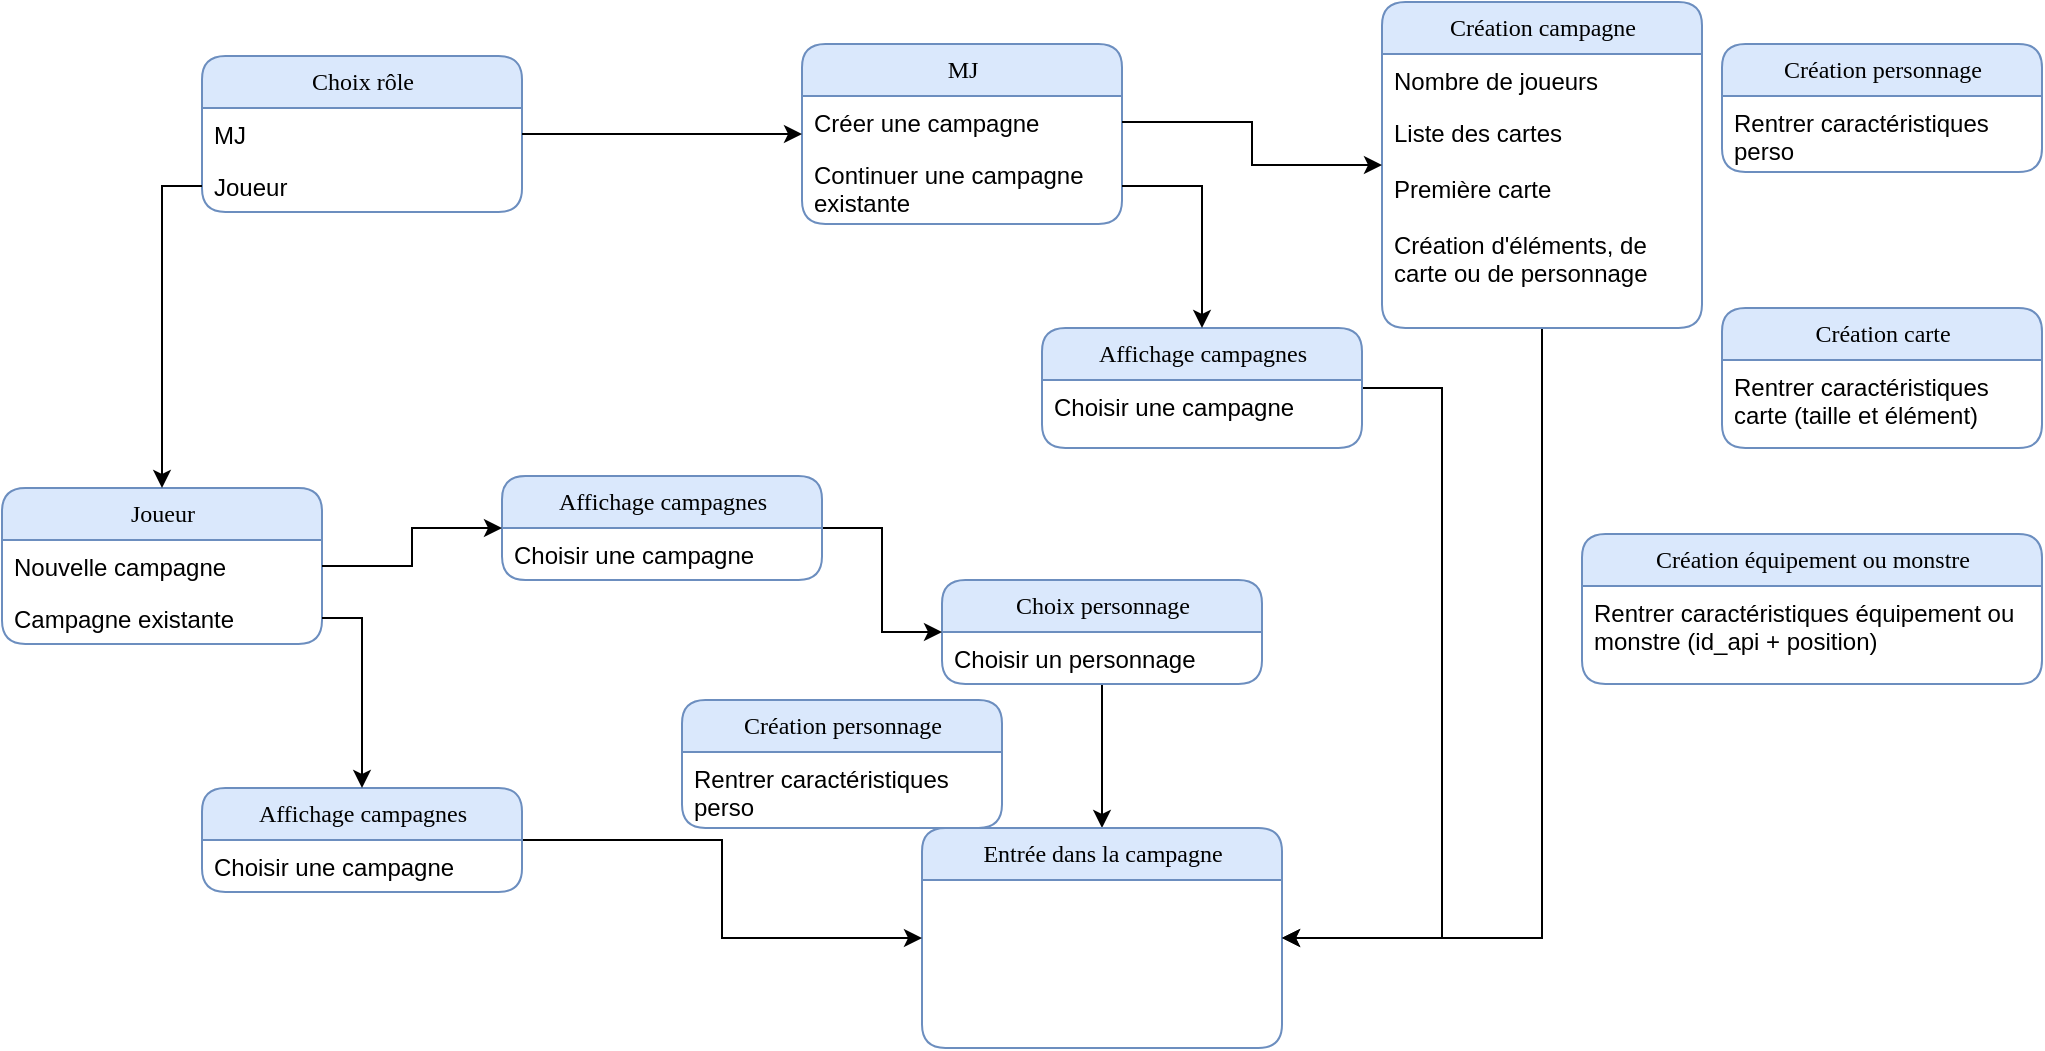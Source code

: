 <mxfile version="15.6.5" type="gitlab">
  <diagram name="Page-1" id="5d7acffa-a066-3a61-03fe-96351882024d">
    <mxGraphModel dx="782" dy="392" grid="1" gridSize="10" guides="1" tooltips="1" connect="1" arrows="1" fold="1" page="1" pageScale="1" pageWidth="1100" pageHeight="850" background="#ffffff" math="0" shadow="0">
      <root>
        <mxCell id="0" />
        <mxCell id="1" parent="0" />
        <mxCell id="21ea969265ad0168-6" value="Choix rôle" style="swimlane;html=1;fontStyle=0;childLayout=stackLayout;horizontal=1;startSize=26;fillColor=#dae8fc;horizontalStack=0;resizeParent=1;resizeLast=0;collapsible=1;marginBottom=0;swimlaneFillColor=#ffffff;align=center;rounded=1;shadow=0;comic=0;labelBackgroundColor=none;strokeWidth=1;fontFamily=Verdana;fontSize=12;strokeColor=#6c8ebf;" parent="1" vertex="1">
          <mxGeometry x="160" y="74" width="160" height="78" as="geometry" />
        </mxCell>
        <mxCell id="21ea969265ad0168-7" value="MJ" style="text;html=1;strokeColor=none;fillColor=none;spacingLeft=4;spacingRight=4;whiteSpace=wrap;overflow=hidden;rotatable=0;points=[[0,0.5],[1,0.5]];portConstraint=eastwest;" parent="21ea969265ad0168-6" vertex="1">
          <mxGeometry y="26" width="160" height="26" as="geometry" />
        </mxCell>
        <mxCell id="21ea969265ad0168-9" value="Joueur" style="text;html=1;spacingLeft=4;spacingRight=4;whiteSpace=wrap;overflow=hidden;rotatable=0;points=[[0,0.5],[1,0.5]];portConstraint=eastwest;" parent="21ea969265ad0168-6" vertex="1">
          <mxGeometry y="52" width="160" height="26" as="geometry" />
        </mxCell>
        <mxCell id="21ea969265ad0168-10" value="MJ" style="swimlane;html=1;fontStyle=0;childLayout=stackLayout;horizontal=1;startSize=26;fillColor=#dae8fc;horizontalStack=0;resizeParent=1;resizeLast=0;collapsible=1;marginBottom=0;swimlaneFillColor=#ffffff;align=center;rounded=1;shadow=0;comic=0;labelBackgroundColor=none;strokeWidth=1;fontFamily=Verdana;fontSize=12;strokeColor=#6c8ebf;" parent="1" vertex="1">
          <mxGeometry x="460" y="68" width="160" height="90" as="geometry" />
        </mxCell>
        <mxCell id="21ea969265ad0168-11" value="Créer une campagne" style="text;html=1;strokeColor=none;fillColor=none;spacingLeft=4;spacingRight=4;whiteSpace=wrap;overflow=hidden;rotatable=0;points=[[0,0.5],[1,0.5]];portConstraint=eastwest;" parent="21ea969265ad0168-10" vertex="1">
          <mxGeometry y="26" width="160" height="26" as="geometry" />
        </mxCell>
        <mxCell id="21ea969265ad0168-12" value="Continuer une campagne existante" style="text;html=1;strokeColor=none;fillColor=none;spacingLeft=4;spacingRight=4;whiteSpace=wrap;overflow=hidden;rotatable=0;points=[[0,0.5],[1,0.5]];portConstraint=eastwest;" parent="21ea969265ad0168-10" vertex="1">
          <mxGeometry y="52" width="160" height="38" as="geometry" />
        </mxCell>
        <mxCell id="21ea969265ad0168-14" value="Joueur" style="swimlane;html=1;fontStyle=0;childLayout=stackLayout;horizontal=1;startSize=26;fillColor=#dae8fc;horizontalStack=0;resizeParent=1;resizeLast=0;collapsible=1;marginBottom=0;swimlaneFillColor=#ffffff;align=center;rounded=1;shadow=0;comic=0;labelBackgroundColor=none;strokeWidth=1;fontFamily=Verdana;fontSize=12;strokeColor=#6c8ebf;" parent="1" vertex="1">
          <mxGeometry x="60" y="290" width="160" height="78" as="geometry" />
        </mxCell>
        <mxCell id="21ea969265ad0168-15" value="Nouvelle campagne" style="text;html=1;strokeColor=none;fillColor=none;spacingLeft=4;spacingRight=4;whiteSpace=wrap;overflow=hidden;rotatable=0;points=[[0,0.5],[1,0.5]];portConstraint=eastwest;" parent="21ea969265ad0168-14" vertex="1">
          <mxGeometry y="26" width="160" height="26" as="geometry" />
        </mxCell>
        <mxCell id="21ea969265ad0168-16" value="Campagne existante" style="text;html=1;strokeColor=none;fillColor=none;spacingLeft=4;spacingRight=4;whiteSpace=wrap;overflow=hidden;rotatable=0;points=[[0,0.5],[1,0.5]];portConstraint=eastwest;" parent="21ea969265ad0168-14" vertex="1">
          <mxGeometry y="52" width="160" height="26" as="geometry" />
        </mxCell>
        <mxCell id="yrdCXXg0NxyEoFfPc_0E-29" style="edgeStyle=orthogonalEdgeStyle;rounded=0;orthogonalLoop=1;jettySize=auto;html=1;" parent="1" source="21ea969265ad0168-18" target="21ea969265ad0168-26" edge="1">
          <mxGeometry relative="1" as="geometry" />
        </mxCell>
        <mxCell id="21ea969265ad0168-18" value="Choix personnage" style="swimlane;html=1;fontStyle=0;childLayout=stackLayout;horizontal=1;startSize=26;fillColor=#dae8fc;horizontalStack=0;resizeParent=1;resizeLast=0;collapsible=1;marginBottom=0;swimlaneFillColor=#ffffff;align=center;rounded=1;shadow=0;comic=0;labelBackgroundColor=none;strokeWidth=1;fontFamily=Verdana;fontSize=12;strokeColor=#6c8ebf;fontColor=default;" parent="1" vertex="1">
          <mxGeometry x="530" y="336" width="160" height="52" as="geometry" />
        </mxCell>
        <mxCell id="21ea969265ad0168-19" value="Choisir un personnage" style="text;html=1;strokeColor=none;fillColor=none;spacingLeft=4;spacingRight=4;whiteSpace=wrap;overflow=hidden;rotatable=0;points=[[0,0.5],[1,0.5]];portConstraint=eastwest;" parent="21ea969265ad0168-18" vertex="1">
          <mxGeometry y="26" width="160" height="26" as="geometry" />
        </mxCell>
        <mxCell id="yrdCXXg0NxyEoFfPc_0E-24" style="edgeStyle=orthogonalEdgeStyle;rounded=0;orthogonalLoop=1;jettySize=auto;html=1;" parent="1" source="21ea969265ad0168-22" target="21ea969265ad0168-18" edge="1">
          <mxGeometry relative="1" as="geometry" />
        </mxCell>
        <mxCell id="21ea969265ad0168-22" value="Affichage campagnes" style="swimlane;html=1;fontStyle=0;childLayout=stackLayout;horizontal=1;startSize=26;fillColor=#dae8fc;horizontalStack=0;resizeParent=1;resizeLast=0;collapsible=1;marginBottom=0;swimlaneFillColor=#ffffff;align=center;rounded=1;shadow=0;comic=0;labelBackgroundColor=none;strokeWidth=1;fontFamily=Verdana;fontSize=12;strokeColor=#6c8ebf;" parent="1" vertex="1">
          <mxGeometry x="310" y="284" width="160" height="52" as="geometry" />
        </mxCell>
        <mxCell id="21ea969265ad0168-23" value="Choisir une campagne" style="text;html=1;strokeColor=none;fillColor=none;spacingLeft=4;spacingRight=4;whiteSpace=wrap;overflow=hidden;rotatable=0;points=[[0,0.5],[1,0.5]];portConstraint=eastwest;" parent="21ea969265ad0168-22" vertex="1">
          <mxGeometry y="26" width="160" height="26" as="geometry" />
        </mxCell>
        <mxCell id="21ea969265ad0168-26" value="Entrée dans la campagne" style="swimlane;html=1;fontStyle=0;childLayout=stackLayout;horizontal=1;startSize=26;fillColor=#dae8fc;horizontalStack=0;resizeParent=1;resizeLast=0;collapsible=1;marginBottom=0;swimlaneFillColor=#ffffff;align=center;rounded=1;shadow=0;comic=0;labelBackgroundColor=none;strokeWidth=1;fontFamily=Verdana;fontSize=12;strokeColor=#6c8ebf;" parent="1" vertex="1">
          <mxGeometry x="520" y="460" width="180" height="110" as="geometry" />
        </mxCell>
        <mxCell id="yrdCXXg0NxyEoFfPc_0E-2" style="edgeStyle=orthogonalEdgeStyle;rounded=0;orthogonalLoop=1;jettySize=auto;html=1;" parent="1" source="21ea969265ad0168-7" target="21ea969265ad0168-10" edge="1">
          <mxGeometry relative="1" as="geometry" />
        </mxCell>
        <mxCell id="yrdCXXg0NxyEoFfPc_0E-3" style="edgeStyle=orthogonalEdgeStyle;rounded=0;orthogonalLoop=1;jettySize=auto;html=1;" parent="1" source="21ea969265ad0168-9" target="21ea969265ad0168-14" edge="1">
          <mxGeometry relative="1" as="geometry" />
        </mxCell>
        <mxCell id="yrdCXXg0NxyEoFfPc_0E-31" style="edgeStyle=orthogonalEdgeStyle;rounded=0;orthogonalLoop=1;jettySize=auto;html=1;strokeColor=default;labelBackgroundColor=default;fontColor=default;" parent="1" source="yrdCXXg0NxyEoFfPc_0E-4" target="21ea969265ad0168-26" edge="1">
          <mxGeometry relative="1" as="geometry">
            <Array as="points">
              <mxPoint x="830" y="515" />
            </Array>
          </mxGeometry>
        </mxCell>
        <mxCell id="yrdCXXg0NxyEoFfPc_0E-4" value="Création campagne" style="swimlane;html=1;fontStyle=0;childLayout=stackLayout;horizontal=1;startSize=26;fillColor=#dae8fc;horizontalStack=0;resizeParent=1;resizeLast=0;collapsible=1;marginBottom=0;swimlaneFillColor=#ffffff;align=center;rounded=1;shadow=0;comic=0;labelBackgroundColor=none;strokeWidth=1;fontFamily=Verdana;fontSize=12;strokeColor=#6c8ebf;fontColor=default;" parent="1" vertex="1">
          <mxGeometry x="750" y="47" width="160" height="163" as="geometry" />
        </mxCell>
        <mxCell id="yrdCXXg0NxyEoFfPc_0E-5" value="Nombre de joueurs" style="text;html=1;strokeColor=none;fillColor=none;spacingLeft=4;spacingRight=4;whiteSpace=wrap;overflow=hidden;rotatable=0;points=[[0,0.5],[1,0.5]];portConstraint=eastwest;" parent="yrdCXXg0NxyEoFfPc_0E-4" vertex="1">
          <mxGeometry y="26" width="160" height="26" as="geometry" />
        </mxCell>
        <mxCell id="yrdCXXg0NxyEoFfPc_0E-6" value="Liste des cartes" style="text;html=1;strokeColor=none;fillColor=none;spacingLeft=4;spacingRight=4;whiteSpace=wrap;overflow=hidden;rotatable=0;points=[[0,0.5],[1,0.5]];portConstraint=eastwest;" parent="yrdCXXg0NxyEoFfPc_0E-4" vertex="1">
          <mxGeometry y="52" width="160" height="28" as="geometry" />
        </mxCell>
        <mxCell id="yrdCXXg0NxyEoFfPc_0E-13" value="Première carte" style="text;html=1;strokeColor=none;fillColor=none;spacingLeft=4;spacingRight=4;whiteSpace=wrap;overflow=hidden;rotatable=0;points=[[0,0.5],[1,0.5]];portConstraint=eastwest;fontColor=default;" parent="yrdCXXg0NxyEoFfPc_0E-4" vertex="1">
          <mxGeometry y="80" width="160" height="28" as="geometry" />
        </mxCell>
        <mxCell id="D6w7WJLcmTbvzYG-Qq9d-1" value="Création d&#39;éléments, de carte ou de personnage" style="text;html=1;strokeColor=none;fillColor=none;spacingLeft=4;spacingRight=4;whiteSpace=wrap;overflow=hidden;rotatable=0;points=[[0,0.5],[1,0.5]];portConstraint=eastwest;" vertex="1" parent="yrdCXXg0NxyEoFfPc_0E-4">
          <mxGeometry y="108" width="160" height="42" as="geometry" />
        </mxCell>
        <mxCell id="yrdCXXg0NxyEoFfPc_0E-32" style="edgeStyle=orthogonalEdgeStyle;rounded=0;orthogonalLoop=1;jettySize=auto;html=1;" parent="1" source="yrdCXXg0NxyEoFfPc_0E-7" target="21ea969265ad0168-26" edge="1">
          <mxGeometry relative="1" as="geometry">
            <Array as="points">
              <mxPoint x="780" y="240" />
              <mxPoint x="780" y="515" />
            </Array>
          </mxGeometry>
        </mxCell>
        <mxCell id="yrdCXXg0NxyEoFfPc_0E-7" value="Affichage campagnes" style="swimlane;html=1;fontStyle=0;childLayout=stackLayout;horizontal=1;startSize=26;fillColor=#dae8fc;horizontalStack=0;resizeParent=1;resizeLast=0;collapsible=1;marginBottom=0;swimlaneFillColor=#ffffff;align=center;rounded=1;shadow=0;comic=0;labelBackgroundColor=none;strokeWidth=1;fontFamily=Verdana;fontSize=12;strokeColor=#6c8ebf;" parent="1" vertex="1">
          <mxGeometry x="580" y="210" width="160" height="60" as="geometry" />
        </mxCell>
        <mxCell id="yrdCXXg0NxyEoFfPc_0E-9" value="Choisir une campagne" style="text;html=1;strokeColor=none;fillColor=none;spacingLeft=4;spacingRight=4;whiteSpace=wrap;overflow=hidden;rotatable=0;points=[[0,0.5],[1,0.5]];portConstraint=eastwest;" parent="yrdCXXg0NxyEoFfPc_0E-7" vertex="1">
          <mxGeometry y="26" width="160" height="34" as="geometry" />
        </mxCell>
        <mxCell id="yrdCXXg0NxyEoFfPc_0E-10" value="Création carte" style="swimlane;html=1;fontStyle=0;childLayout=stackLayout;horizontal=1;startSize=26;fillColor=#dae8fc;horizontalStack=0;resizeParent=1;resizeLast=0;collapsible=1;marginBottom=0;swimlaneFillColor=#ffffff;align=center;rounded=1;shadow=0;comic=0;labelBackgroundColor=none;strokeWidth=1;fontFamily=Verdana;fontSize=12;strokeColor=#6c8ebf;" parent="1" vertex="1">
          <mxGeometry x="920" y="200" width="160" height="70" as="geometry" />
        </mxCell>
        <mxCell id="yrdCXXg0NxyEoFfPc_0E-11" value="Rentrer caractéristiques carte (taille et élément)" style="text;html=1;strokeColor=none;fillColor=none;spacingLeft=4;spacingRight=4;whiteSpace=wrap;overflow=hidden;rotatable=0;points=[[0,0.5],[1,0.5]];portConstraint=eastwest;" parent="yrdCXXg0NxyEoFfPc_0E-10" vertex="1">
          <mxGeometry y="26" width="160" height="44" as="geometry" />
        </mxCell>
        <mxCell id="yrdCXXg0NxyEoFfPc_0E-14" style="edgeStyle=orthogonalEdgeStyle;rounded=0;orthogonalLoop=1;jettySize=auto;html=1;" parent="1" source="21ea969265ad0168-11" target="yrdCXXg0NxyEoFfPc_0E-4" edge="1">
          <mxGeometry relative="1" as="geometry" />
        </mxCell>
        <mxCell id="yrdCXXg0NxyEoFfPc_0E-15" value="Création personnage" style="swimlane;html=1;fontStyle=0;childLayout=stackLayout;horizontal=1;startSize=26;fillColor=#dae8fc;horizontalStack=0;resizeParent=1;resizeLast=0;collapsible=1;marginBottom=0;swimlaneFillColor=#ffffff;align=center;rounded=1;shadow=0;comic=0;labelBackgroundColor=none;strokeWidth=1;fontFamily=Verdana;fontSize=12;strokeColor=#6c8ebf;fontColor=default;" parent="1" vertex="1">
          <mxGeometry x="920" y="68" width="160" height="64" as="geometry" />
        </mxCell>
        <mxCell id="yrdCXXg0NxyEoFfPc_0E-17" value="Rentrer caractéristiques perso" style="text;html=1;strokeColor=none;fillColor=none;spacingLeft=4;spacingRight=4;whiteSpace=wrap;overflow=hidden;rotatable=0;points=[[0,0.5],[1,0.5]];portConstraint=eastwest;" parent="yrdCXXg0NxyEoFfPc_0E-15" vertex="1">
          <mxGeometry y="26" width="160" height="38" as="geometry" />
        </mxCell>
        <mxCell id="yrdCXXg0NxyEoFfPc_0E-18" style="edgeStyle=orthogonalEdgeStyle;rounded=0;orthogonalLoop=1;jettySize=auto;html=1;" parent="1" source="21ea969265ad0168-12" target="yrdCXXg0NxyEoFfPc_0E-7" edge="1">
          <mxGeometry relative="1" as="geometry" />
        </mxCell>
        <mxCell id="yrdCXXg0NxyEoFfPc_0E-20" style="edgeStyle=orthogonalEdgeStyle;rounded=0;orthogonalLoop=1;jettySize=auto;html=1;" parent="1" source="21ea969265ad0168-15" target="21ea969265ad0168-22" edge="1">
          <mxGeometry relative="1" as="geometry" />
        </mxCell>
        <mxCell id="yrdCXXg0NxyEoFfPc_0E-30" style="edgeStyle=orthogonalEdgeStyle;rounded=0;orthogonalLoop=1;jettySize=auto;html=1;" parent="1" source="yrdCXXg0NxyEoFfPc_0E-21" target="21ea969265ad0168-26" edge="1">
          <mxGeometry relative="1" as="geometry" />
        </mxCell>
        <mxCell id="yrdCXXg0NxyEoFfPc_0E-21" value="Affichage campagnes" style="swimlane;html=1;fontStyle=0;childLayout=stackLayout;horizontal=1;startSize=26;fillColor=#dae8fc;horizontalStack=0;resizeParent=1;resizeLast=0;collapsible=1;marginBottom=0;swimlaneFillColor=#ffffff;align=center;rounded=1;shadow=0;comic=0;labelBackgroundColor=none;strokeWidth=1;fontFamily=Verdana;fontSize=12;strokeColor=#6c8ebf;" parent="1" vertex="1">
          <mxGeometry x="160" y="440" width="160" height="52" as="geometry" />
        </mxCell>
        <mxCell id="yrdCXXg0NxyEoFfPc_0E-22" value="Choisir une campagne" style="text;html=1;strokeColor=none;fillColor=none;spacingLeft=4;spacingRight=4;whiteSpace=wrap;overflow=hidden;rotatable=0;points=[[0,0.5],[1,0.5]];portConstraint=eastwest;" parent="yrdCXXg0NxyEoFfPc_0E-21" vertex="1">
          <mxGeometry y="26" width="160" height="26" as="geometry" />
        </mxCell>
        <mxCell id="yrdCXXg0NxyEoFfPc_0E-23" style="edgeStyle=orthogonalEdgeStyle;rounded=0;orthogonalLoop=1;jettySize=auto;html=1;" parent="1" source="21ea969265ad0168-16" target="yrdCXXg0NxyEoFfPc_0E-21" edge="1">
          <mxGeometry relative="1" as="geometry" />
        </mxCell>
        <mxCell id="yrdCXXg0NxyEoFfPc_0E-25" value="&lt;div&gt;Création équipement ou monstre&lt;/div&gt;" style="swimlane;html=1;fontStyle=0;childLayout=stackLayout;horizontal=1;startSize=26;fillColor=#dae8fc;horizontalStack=0;resizeParent=1;resizeLast=0;collapsible=1;marginBottom=0;swimlaneFillColor=#ffffff;align=center;rounded=1;shadow=0;comic=0;labelBackgroundColor=none;strokeWidth=1;fontFamily=Verdana;fontSize=12;strokeColor=#6c8ebf;" parent="1" vertex="1">
          <mxGeometry x="850" y="313" width="230" height="75" as="geometry" />
        </mxCell>
        <mxCell id="yrdCXXg0NxyEoFfPc_0E-26" value="Rentrer caractéristiques équipement ou monstre (id_api + position)" style="text;html=1;strokeColor=none;fillColor=none;spacingLeft=4;spacingRight=4;whiteSpace=wrap;overflow=hidden;rotatable=0;points=[[0,0.5],[1,0.5]];portConstraint=eastwest;" parent="yrdCXXg0NxyEoFfPc_0E-25" vertex="1">
          <mxGeometry y="26" width="230" height="44" as="geometry" />
        </mxCell>
        <mxCell id="D6w7WJLcmTbvzYG-Qq9d-3" value="Création personnage" style="swimlane;html=1;fontStyle=0;childLayout=stackLayout;horizontal=1;startSize=26;fillColor=#dae8fc;horizontalStack=0;resizeParent=1;resizeLast=0;collapsible=1;marginBottom=0;swimlaneFillColor=#ffffff;align=center;rounded=1;shadow=0;comic=0;labelBackgroundColor=none;strokeWidth=1;fontFamily=Verdana;fontSize=12;strokeColor=#6c8ebf;fontColor=default;" vertex="1" parent="1">
          <mxGeometry x="400" y="396" width="160" height="64" as="geometry" />
        </mxCell>
        <mxCell id="D6w7WJLcmTbvzYG-Qq9d-4" value="Rentrer caractéristiques perso" style="text;html=1;strokeColor=none;fillColor=none;spacingLeft=4;spacingRight=4;whiteSpace=wrap;overflow=hidden;rotatable=0;points=[[0,0.5],[1,0.5]];portConstraint=eastwest;" vertex="1" parent="D6w7WJLcmTbvzYG-Qq9d-3">
          <mxGeometry y="26" width="160" height="38" as="geometry" />
        </mxCell>
      </root>
    </mxGraphModel>
  </diagram>
</mxfile>
